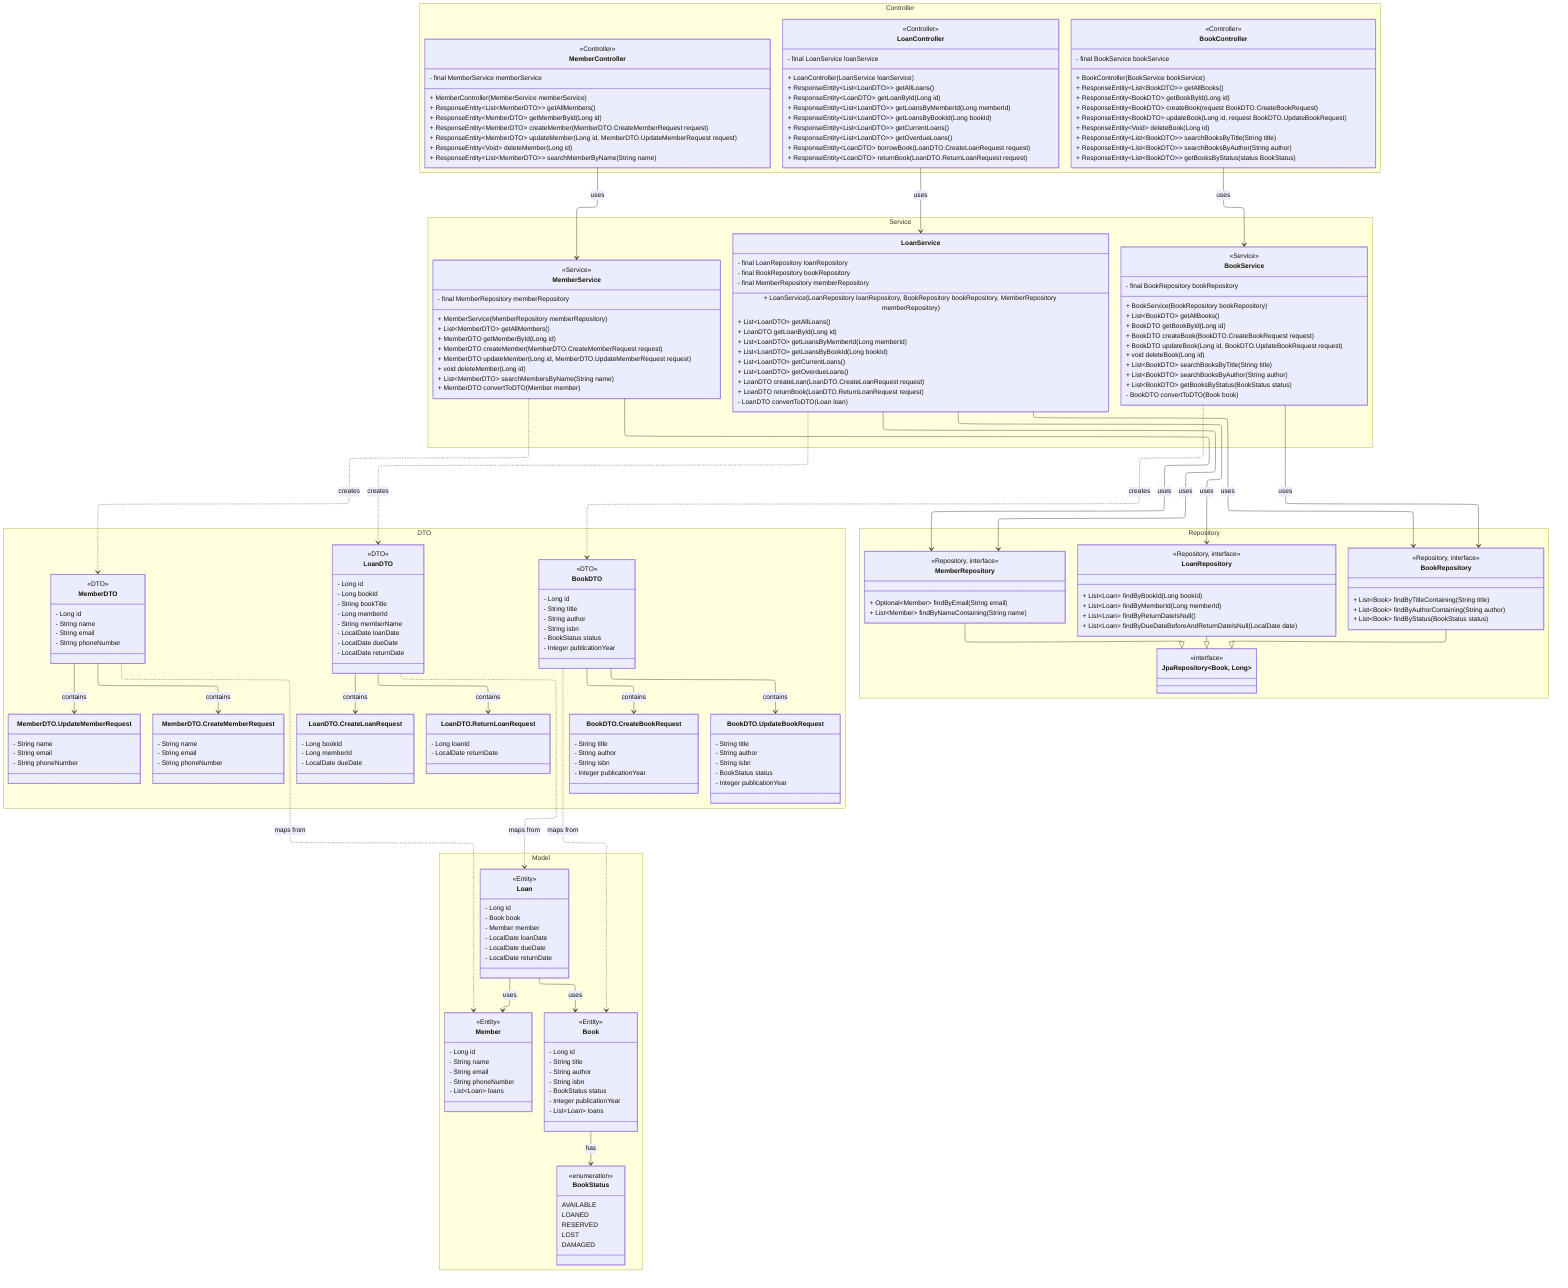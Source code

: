 ---
config:
  look: classic
  layout: elk
  theme: mc
---

classDiagram
namespace Model {
    class Book {
        <<Entity>>
        - Long id
        - String title
        - String author
        - String isbn
        - BookStatus status
        - Integer publicationYear
        - List~Loan~ loans
    }

    class Member {
        <<Entity>>
        - Long id
        - String name
        - String email
        - String phoneNumber
        - List~Loan~ loans
    }

    class Loan {
        <<Entity>>
        - Long id
        - Book book
        - Member member
        - LocalDate loanDate
        - LocalDate dueDate
        - LocalDate returnDate
    }
    class BookStatus {
        <<enumeration>>
        AVAILABLE
        LOANED
        RESERVED
        LOST
        DAMAGED
    }
}

Book --> BookStatus : has
Loan --> Book : uses
Loan --> Member : uses

namespace DTO {
    class BookDTO {
        <<DTO>>
        - Long id
        - String title
        - String author
        - String isbn
        - BookStatus status
        - Integer publicationYear
    }
        class BookDTO.CreateBookRequest {
            - String title
            - String author
            - String isbn
            - Integer publicationYear
        }
        class BookDTO.UpdateBookRequest {
            - String title
            - String author
            - String isbn
            - BookStatus status
            - Integer publicationYear
        }
    class MemberDTO {
        <<DTO>>
        - Long id
        - String name
        - String email
        - String phoneNumber
    }
        class MemberDTO.CreateMemberRequest {
            - String name
            - String email
            - String phoneNumber
        }
        class MemberDTO.UpdateMemberRequest {
            - String name
            - String email
            - String phoneNumber
        }
    class LoanDTO {
        <<DTO>>
        - Long id
        - Long bookId
        - String bookTitle
        - Long memberId
        - String memberName
        - LocalDate loanDate
        - LocalDate dueDate
        - LocalDate returnDate
    }
        class LoanDTO.CreateLoanRequest {
            - Long bookId
            - Long memberId
            - LocalDate dueDate
        }
        class LoanDTO.ReturnLoanRequest {
            - Long loanId
            - LocalDate returnDate
        }
}

BookDTO ..> Book : maps from
MemberDTO ..> Member : maps from
LoanDTO ..> Loan : maps from

BookDTO --> BookDTO.CreateBookRequest : contains
BookDTO --> BookDTO.UpdateBookRequest : contains
MemberDTO --> MemberDTO.CreateMemberRequest : contains
MemberDTO --> MemberDTO.UpdateMemberRequest : contains
LoanDTO --> LoanDTO.CreateLoanRequest : contains
LoanDTO --> LoanDTO.ReturnLoanRequest : contains

namespace Repository {
    class JpaRepository~Book, Long~ {
        <<interface>>
    }

    class JpaRepository~Member, Long~ {
        <<interface>>
    }

    class JpaRepository~Loan, Long~ {
        <<interface>>
    }

    class BookRepository {
        <<Repository, interface>>
        + List~Book~ findByTitleContaining(String title)
        + List~Book~ findByAuthorContaining(String author)
        + List~Book~ findByStatus(BookStatus status)
    }

    class MemberRepository {
        <<Repository, interface>>
        + Optional~Member~ findByEmail(String email)
        + List~Member~ findByNameContaining(String name)
    }

    class LoanRepository {
        <<Repository, interface>>
        + List~Loan~ findByBookId(Long bookId)
        + List~Loan~ findByMemberId(Long memberId)
        + List~Loan~ findByReturnDateIsNull()
        + List~Loan~ findByDueDateBeforeAndReturnDateIsNull(LocalDate date)
    }
}

BookRepository --|> JpaRepository~Book, Long~
MemberRepository --|> JpaRepository~Member, Long~
LoanRepository --|> JpaRepository~Loan, Long~

namespace Service {
    class BookService {
        <<Service>>
        - final BookRepository bookRepository
        + BookService(BookRepository bookRepository)
        + List~BookDTO~ getAllBooks()
        + BookDTO getBookById(Long id)
        + BookDTO createBook(BookDTO.CreateBookRequest request)
        + BookDTO updateBook(Long id, BookDTO.UpdateBookRequest request)
        + void deleteBook(Long id)
        + List~BookDTO~ searchBooksByTitle(String title)
        + List~BookDTO~ searchBooksByAuthor(String author)
        + List~BookDTO~ getBooksByStatus(BookStatus status)
        - BookDTO convertToDTO(Book book)
    }

    class MemberService {
        <<Service>>
        - final MemberRepository memberRepository
        + MemberService(MemberRepository memberRepository)
        + List~MemberDTO~ getAllMembers() 
        + MemberDTO getMemberById(Long id)
        + MemberDTO createMember(MemberDTO.CreateMemberRequest request)
        + MemberDTO updateMember(Long id, MemberDTO.UpdateMemberRequest request)
        + void deleteMember(Long id)
        + List~MemberDTO~ searchMembersByName(String name)
        + MemberDTO convertToDTO(Member member)
    }

    class LoanService {
        - final LoanRepository loanRepository
        - final BookRepository bookRepository
        - final MemberRepository memberRepository
        + LoanService(LoanRepository loanRepository, BookRepository bookRepository, MemberRepository memberRepository)
        + List~LoanDTO~ getAllLoans()
        + LoanDTO getLoanById(Long id)
        + List~LoanDTO~ getLoansByMemberId(Long memberId)
        + List~LoanDTO~ getLoansByBookId(Long bookId)
        + List~LoanDTO~ getCurrentLoans()
        + List~LoanDTO~ getOverdueLoans()
        + LoanDTO createLoan(LoanDTO.CreateLoanRequest request)
        + LoanDTO returnBook(LoanDTO.ReturnLoanRequest request)
        - LoanDTO convertToDTO(Loan loan)
    }
}

BookService --> BookRepository : uses
MemberService --> MemberRepository : uses
LoanService --> LoanRepository : uses
LoanService --> BookRepository : uses
LoanService --> MemberRepository : uses

BookService ..> BookDTO : creates
MemberService ..> MemberDTO : creates
LoanService ..> LoanDTO : creates


namespace Controller {
    class BookController {
        <<Controller>>
        - final BookService bookService
        + BookController(BookService bookService)
        + ResponseEntity~List~BookDTO~~ getAllBooks()
        + ResponseEntity~BookDTO~ getBookById(Long id)
        + ResponseEntity~BookDTO~ createBook(request BookDTO.CreateBookRequest)
        + ResponseEntity~BookDTO~ updateBook(Long id, request BookDTO.UpdateBookRequest)
        + ResponseEntity~Void~ deleteBook(Long id)
        + ResponseEntity~List~BookDTO~~ searchBooksByTitle(String title)
        + ResponseEntity~List~BookDTO~~ searchBooksByAuthor(String author)
        + ResponseEntity~List~BookDTO~~ getBooksByStatus(status BookStatus)
    }

    class MemberController {
        <<Controller>>
        - final MemberService memberService
        + MemberController(MemberService memberService)
        + ResponseEntity~List~MemberDTO~~ getAllMembers()
        + ResponseEntity~MemberDTO~ getMemberById(Long id)
        + ResponseEntity~MemberDTO~ createMember(MemberDTO.CreateMemberRequest request)
        + ResponseEntity~MemberDTO~ updateMember(Long id, MemberDTO.UpdateMemberRequest request)
        + ResponseEntity~Void~ deleteMember(Long id)
        + ResponseEntity~List~MemberDTO~~ searchMemberByName(String name)
    }

    class LoanController {
        <<Controller>>
        - final LoanService loanService
        + LoanController(LoanService loanService)
        + ResponseEntity~List~LoanDTO~~ getAllLoans()
        + ResponseEntity~LoanDTO~ getLoanById(Long id)
        + ResponseEntity~List~LoanDTO~~ getLoansByMemberId(Long memberId)
        + ResponseEntity~List~LoanDTO~~ getLoansByBookId(Long bookId)
        + ResponseEntity~List~LoanDTO~~ getCurrentLoans()
        + ResponseEntity~List~LoanDTO~~ getOverdueLoans()
        + ResponseEntity~LoanDTO~ borrowBook(LoanDTO.CreateLoanRequest request)
        + ResponseEntity~LoanDTO~ returnBook(LoanDTO.ReturnLoanRequest request)
    }
}

BookController --> BookService : uses
MemberController --> MemberService : uses
LoanController --> LoanService : uses